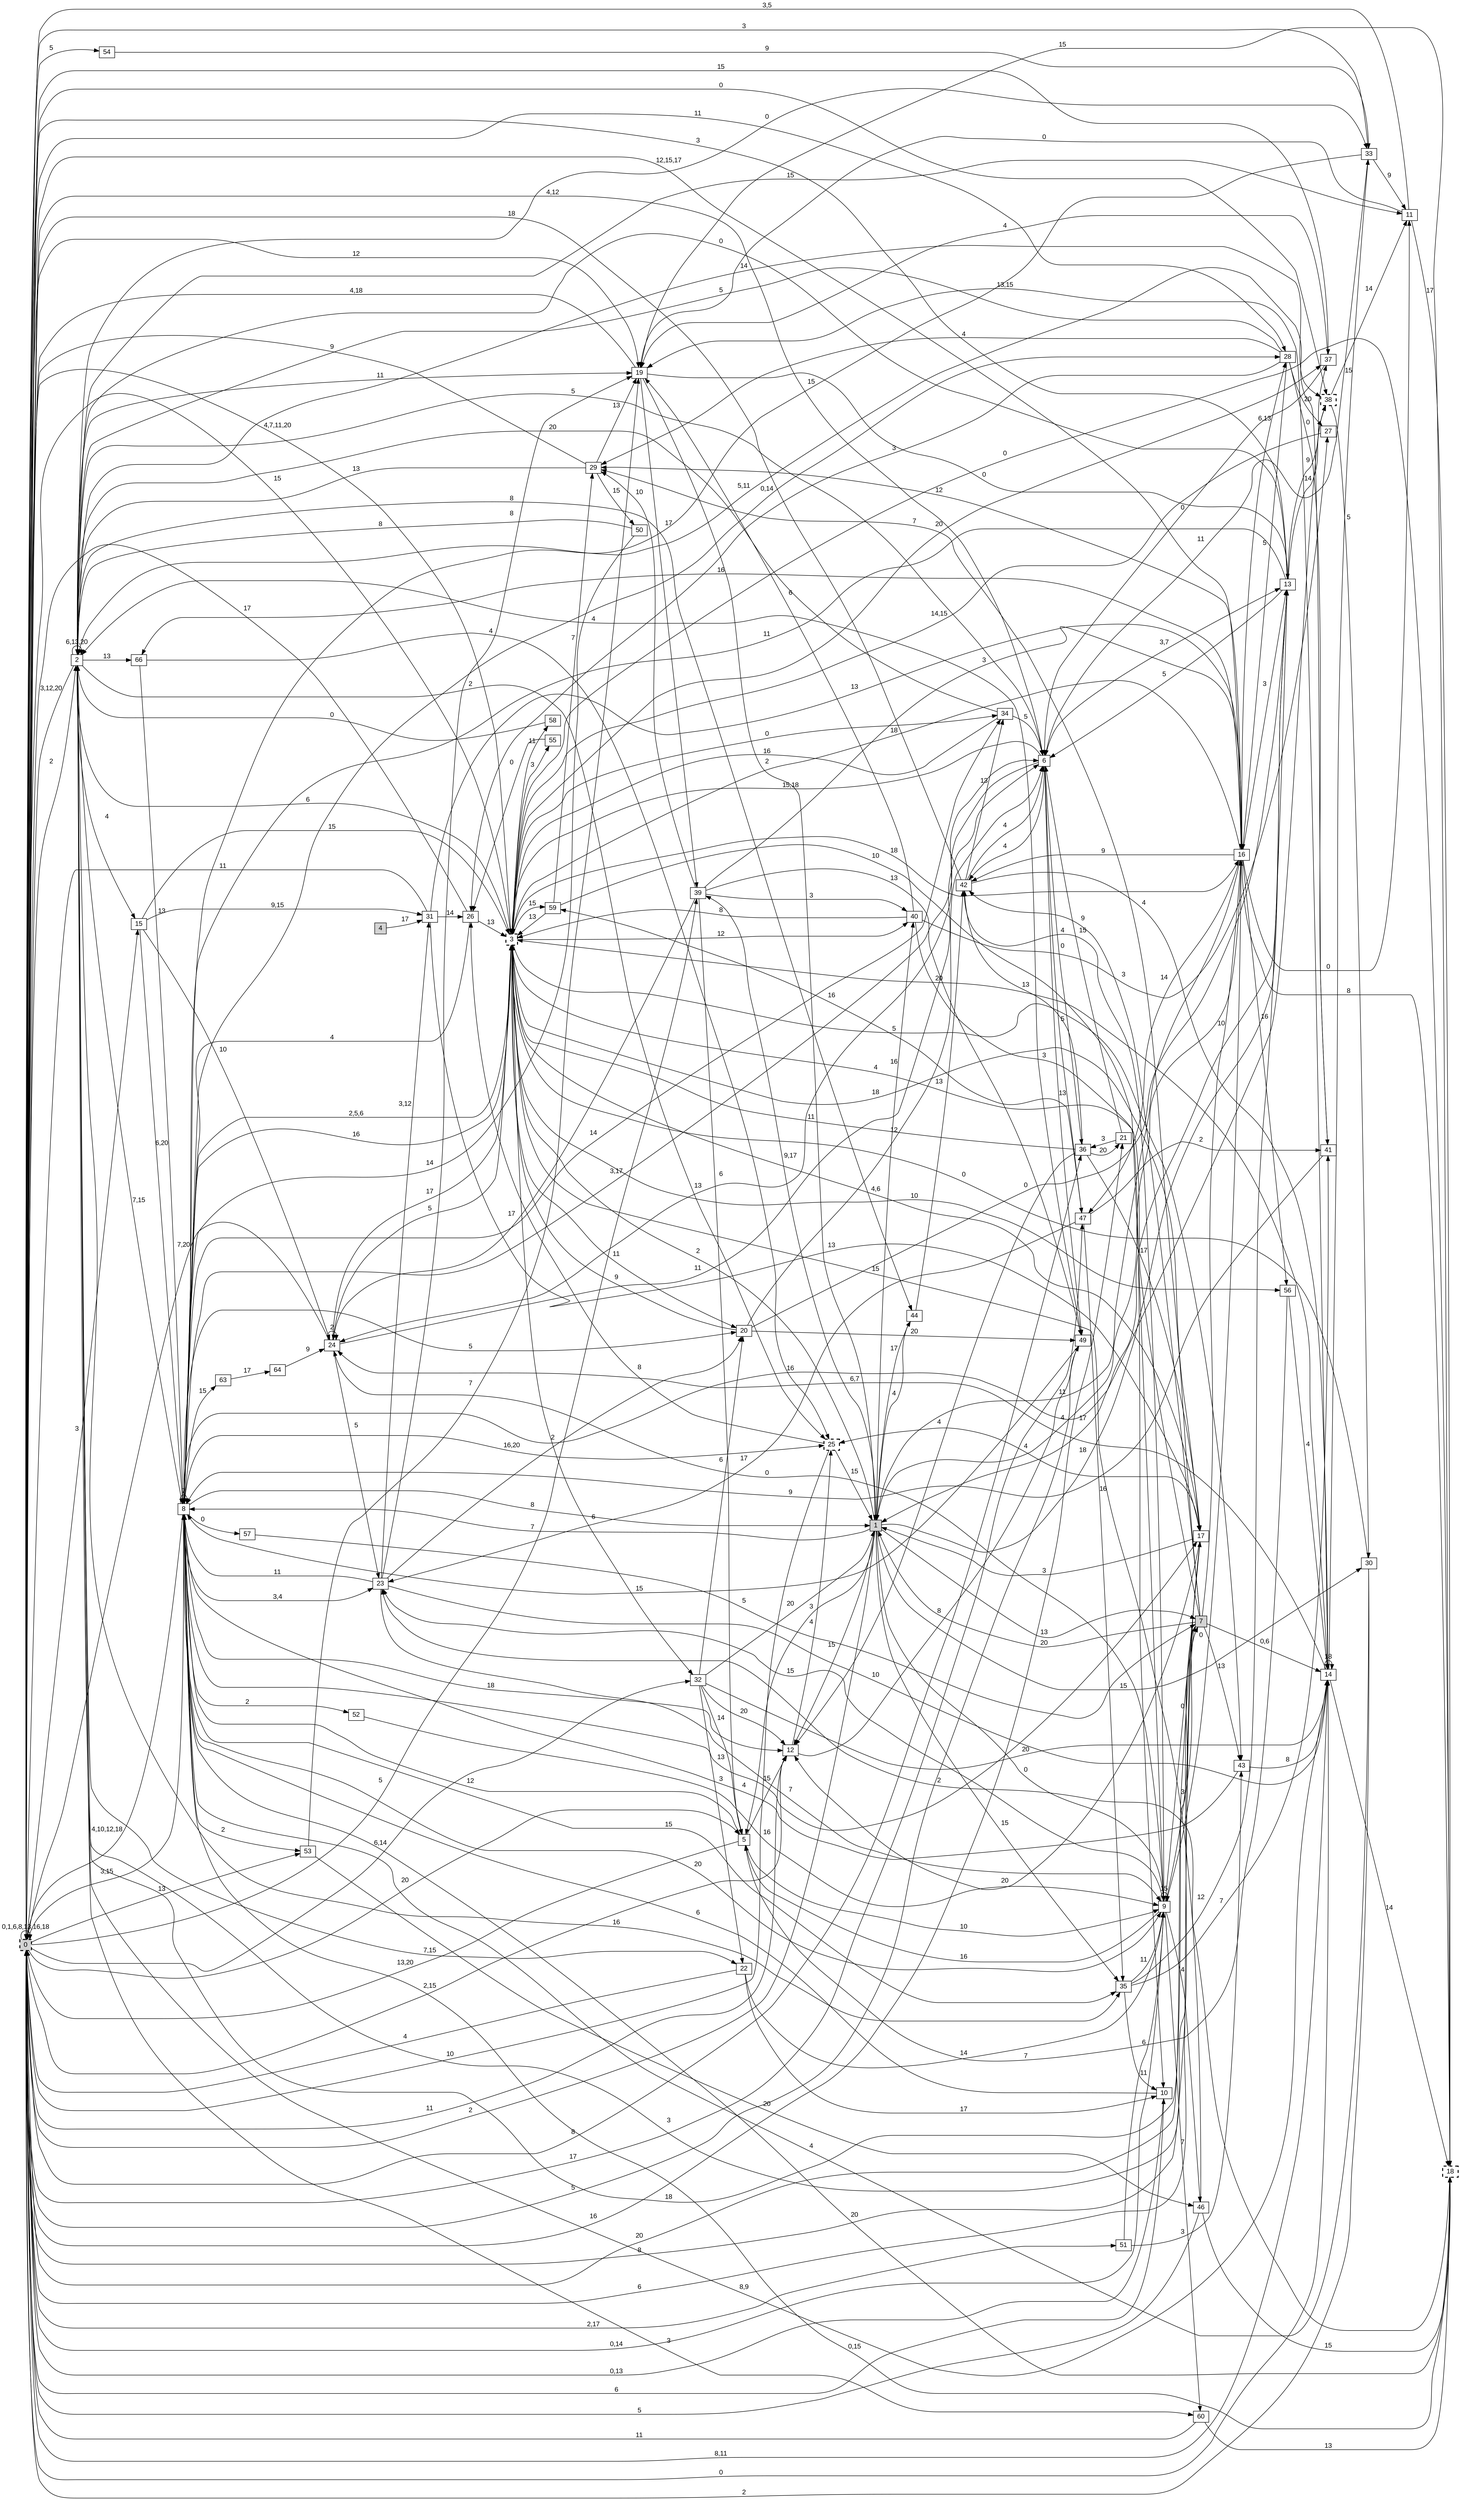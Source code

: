 digraph "NDFA" {
  rankdir=LR
  node [shape=box width=0.1 height=0.1 fontname=Arial]
  edge [fontname=Arial]
/* Estados */
 s0 [label="0" style="filled,bold,dashed"] /* I:1 F:1 D:0 */
 s1 [label="1" style="filled"] /* I:1 F:0 D:0 */
 s2 [label="2" ] /* I:0 F:0 D:0 */
 s3 [label="3" style="bold,dashed"] /* I:0 F:1 D:0 */
 s4 [label="4" style="filled"] /* I:1 F:0 D:0 */
 s5 [label="5" ] /* I:0 F:0 D:0 */
 s6 [label="6" ] /* I:0 F:0 D:0 */
 s7 [label="7" style="filled"] /* I:1 F:0 D:0 */
 s8 [label="8" ] /* I:0 F:0 D:0 */
 s9 [label="9" ] /* I:0 F:0 D:0 */
 s10 [label="10" ] /* I:0 F:0 D:0 */
 s11 [label="11" ] /* I:0 F:0 D:0 */
 s12 [label="12" ] /* I:0 F:0 D:0 */
 s13 [label="13" ] /* I:0 F:0 D:0 */
 s14 [label="14" ] /* I:0 F:0 D:0 */
 s15 [label="15" ] /* I:0 F:0 D:0 */
 s16 [label="16" ] /* I:0 F:0 D:0 */
 s17 [label="17" ] /* I:0 F:0 D:0 */
 s18 [label="18" style="bold,dashed"] /* I:0 F:1 D:0 */
 s19 [label="19" ] /* I:0 F:0 D:0 */
 s20 [label="20" ] /* I:0 F:0 D:0 */
 s21 [label="21" ] /* I:0 F:0 D:0 */
 s22 [label="22" ] /* I:0 F:0 D:0 */
 s23 [label="23" ] /* I:0 F:0 D:0 */
 s24 [label="24" ] /* I:0 F:0 D:0 */
 s25 [label="25" style="bold,dashed"] /* I:0 F:1 D:0 */
 s26 [label="26" ] /* I:0 F:0 D:0 */
 s27 [label="27" ] /* I:0 F:0 D:0 */
 s28 [label="28" ] /* I:0 F:0 D:0 */
 s29 [label="29" ] /* I:0 F:0 D:0 */
 s30 [label="30" ] /* I:0 F:0 D:0 */
 s31 [label="31" ] /* I:0 F:0 D:0 */
 s32 [label="32" ] /* I:0 F:0 D:0 */
 s33 [label="33" ] /* I:0 F:0 D:0 */
 s34 [label="34" ] /* I:0 F:0 D:0 */
 s35 [label="35" ] /* I:0 F:0 D:0 */
 s36 [label="36" ] /* I:0 F:0 D:0 */
 s37 [label="37" ] /* I:0 F:0 D:0 */
 s38 [label="38" style="bold,dashed"] /* I:0 F:1 D:0 */
 s39 [label="39" ] /* I:0 F:0 D:0 */
 s40 [label="40" ] /* I:0 F:0 D:0 */
 s41 [label="41" ] /* I:0 F:0 D:0 */
 s42 [label="42" ] /* I:0 F:0 D:0 */
 s43 [label="43" ] /* I:0 F:0 D:0 */
 s44 [label="44" ] /* I:0 F:0 D:0 */
 s46 [label="46" ] /* I:0 F:0 D:0 */
 s47 [label="47" ] /* I:0 F:0 D:0 */
 s49 [label="49" ] /* I:0 F:0 D:0 */
 s50 [label="50" ] /* I:0 F:0 D:0 */
 s51 [label="51" ] /* I:0 F:0 D:0 */
 s52 [label="52" ] /* I:0 F:0 D:0 */
 s53 [label="53" ] /* I:0 F:0 D:0 */
 s54 [label="54" ] /* I:0 F:0 D:0 */
 s55 [label="55" ] /* I:0 F:0 D:0 */
 s56 [label="56" ] /* I:0 F:0 D:0 */
 s57 [label="57" ] /* I:0 F:0 D:0 */
 s58 [label="58" ] /* I:0 F:0 D:0 */
 s59 [label="59" ] /* I:0 F:0 D:0 */
 s60 [label="60" ] /* I:0 F:0 D:0 */
 s63 [label="63" ] /* I:0 F:0 D:0 */
 s64 [label="64" ] /* I:0 F:0 D:0 */
 s66 [label="66" ] /* I:0 F:0 D:0 */
/* Transiciones */
  s0 -> s0 [label="0,1,6,8,13,16,18"]
  s0 -> s2 [label="2"]
  s0 -> s3 [label="4,7,11,20"]
  s0 -> s5 [label="20"]
  s0 -> s6 [label="4,12"]
  s0 -> s7 [label="6"]
  s0 -> s8 [label="3,15"]
  s0 -> s10 [label="6"]
  s0 -> s12 [label="11"]
  s0 -> s14 [label="0"]
  s0 -> s15 [label="3"]
  s0 -> s16 [label="12,15,17"]
  s0 -> s19 [label="12"]
  s0 -> s21 [label="16"]
  s0 -> s28 [label="11"]
  s0 -> s32 [label="6,14"]
  s0 -> s36 [label="8"]
  s0 -> s37 [label="15"]
  s0 -> s38 [label="0"]
  s0 -> s39 [label="5"]
  s0 -> s47 [label="17"]
  s0 -> s51 [label="2,17"]
  s0 -> s53 [label="13"]
  s0 -> s54 [label="5"]
  s1 -> s0 [label="2"]
  s1 -> s3 [label="2"]
  s1 -> s5 [label="3"]
  s1 -> s7 [label="13"]
  s1 -> s8 [label="7"]
  s1 -> s9 [label="0"]
  s1 -> s12 [label="15"]
  s1 -> s13 [label="18"]
  s1 -> s16 [label="4"]
  s1 -> s30 [label="15"]
  s1 -> s35 [label="15"]
  s1 -> s39 [label="9,17"]
  s1 -> s40 [label="16"]
  s1 -> s44 [label="17"]
  s2 -> s0 [label="3,12,20"]
  s2 -> s2 [label="6,13,20"]
  s2 -> s8 [label="7,15"]
  s2 -> s11 [label="15"]
  s2 -> s14 [label="8,9"]
  s2 -> s15 [label="4"]
  s2 -> s19 [label="11"]
  s2 -> s22 [label="7,15"]
  s2 -> s25 [label="2"]
  s2 -> s33 [label="0"]
  s2 -> s35 [label="16"]
  s2 -> s38 [label="14"]
  s2 -> s44 [label="8"]
  s2 -> s60 [label="3"]
  s2 -> s66 [label="13"]
  s3 -> s0 [label="15"]
  s3 -> s2 [label="6"]
  s3 -> s8 [label="2,5,6"]
  s3 -> s16 [label="18"]
  s3 -> s17 [label="4,6"]
  s3 -> s18 [label="0"]
  s3 -> s20 [label="11"]
  s3 -> s24 [label="5"]
  s3 -> s32 [label="6"]
  s3 -> s34 [label="0"]
  s3 -> s37 [label="20"]
  s3 -> s40 [label="12"]
  s3 -> s43 [label="5"]
  s3 -> s55 [label="3"]
  s3 -> s56 [label="10"]
  s3 -> s58 [label="11"]
  s3 -> s59 [label="15"]
  s4 -> s31 [label="17"]
  s5 -> s0 [label="13,20"]
  s5 -> s8 [label="12"]
  s5 -> s9 [label="10"]
  s5 -> s12 [label="15"]
  s6 -> s2 [label="5"]
  s6 -> s3 [label="15,18"]
  s6 -> s13 [label="3,7"]
  s6 -> s24 [label="13"]
  s6 -> s36 [label="0"]
  s6 -> s42 [label="4"]
  s6 -> s47 [label="5"]
  s6 -> s49 [label="13"]
  s7 -> s0 [label="8"]
  s7 -> s1 [label="20"]
  s7 -> s2 [label="3"]
  s7 -> s3 [label="4"]
  s7 -> s14 [label="0,6"]
  s7 -> s16 [label="10"]
  s7 -> s29 [label="7"]
  s7 -> s42 [label="9"]
  s7 -> s43 [label="13"]
  s8 -> s0 [label="4,10,12,18"]
  s8 -> s1 [label="8"]
  s8 -> s3 [label="16"]
  s8 -> s6 [label="3,17"]
  s8 -> s8 [label="7"]
  s8 -> s9 [label="20"]
  s8 -> s12 [label="18"]
  s8 -> s17 [label="13"]
  s8 -> s18 [label="20"]
  s8 -> s20 [label="5"]
  s8 -> s23 [label="3,4"]
  s8 -> s25 [label="16,20"]
  s8 -> s28 [label="0,14"]
  s8 -> s34 [label="14"]
  s8 -> s35 [label="15"]
  s8 -> s38 [label="16"]
  s8 -> s52 [label="2"]
  s8 -> s53 [label="2"]
  s8 -> s57 [label="0"]
  s8 -> s63 [label="15"]
  s9 -> s0 [label="0,14"]
  s9 -> s5 [label="16"]
  s9 -> s7 [label="3"]
  s9 -> s9 [label="15"]
  s9 -> s17 [label="0"]
  s9 -> s23 [label="15"]
  s9 -> s24 [label="0"]
  s9 -> s46 [label="4"]
  s9 -> s60 [label="7"]
  s10 -> s0 [label="0,13"]
  s10 -> s8 [label="6"]
  s11 -> s0 [label="3,5"]
  s11 -> s18 [label="17"]
  s11 -> s19 [label="0"]
  s12 -> s0 [label="2,15"]
  s12 -> s25 [label="4"]
  s12 -> s49 [label="8"]
  s13 -> s0 [label="3"]
  s13 -> s1 [label="17"]
  s13 -> s2 [label="0"]
  s13 -> s6 [label="5"]
  s13 -> s8 [label="11"]
  s13 -> s37 [label="9"]
  s13 -> s38 [label="14"]
  s14 -> s0 [label="8,11"]
  s14 -> s3 [label="20"]
  s14 -> s14 [label="18"]
  s14 -> s18 [label="14"]
  s14 -> s19 [label="13,15"]
  s14 -> s24 [label="6,7"]
  s14 -> s33 [label="15"]
  s15 -> s3 [label="15"]
  s15 -> s8 [label="6,20"]
  s15 -> s24 [label="10"]
  s15 -> s31 [label="9,15"]
  s16 -> s1 [label="11"]
  s16 -> s3 [label="18"]
  s16 -> s9 [label="0"]
  s16 -> s11 [label="0"]
  s16 -> s13 [label="3"]
  s16 -> s18 [label="8"]
  s16 -> s28 [label="6,13"]
  s16 -> s29 [label="12"]
  s16 -> s42 [label="9"]
  s16 -> s47 [label="14"]
  s16 -> s56 [label="16"]
  s16 -> s66 [label="16"]
  s17 -> s0 [label="20"]
  s17 -> s1 [label="3"]
  s17 -> s2 [label="18"]
  s17 -> s3 [label="18"]
  s17 -> s12 [label="20"]
  s17 -> s25 [label="4"]
  s18 -> s8 [label="0,15"]
  s18 -> s19 [label="15"]
  s18 -> s23 [label="2"]
  s19 -> s0 [label="4,18"]
  s19 -> s1 [label="2"]
  s19 -> s13 [label="0"]
  s19 -> s39 [label="17"]
  s20 -> s3 [label="9"]
  s20 -> s6 [label="12"]
  s20 -> s13 [label="0"]
  s20 -> s49 [label="20"]
  s21 -> s6 [label="15"]
  s21 -> s36 [label="3"]
  s22 -> s0 [label="4"]
  s22 -> s9 [label="14"]
  s22 -> s10 [label="17"]
  s23 -> s8 [label="11"]
  s23 -> s9 [label="7"]
  s23 -> s14 [label="10"]
  s23 -> s19 [label="8"]
  s23 -> s20 [label="2"]
  s23 -> s31 [label="3,12"]
  s24 -> s0 [label="7,20"]
  s24 -> s3 [label="17"]
  s24 -> s6 [label="11"]
  s24 -> s23 [label="5"]
  s24 -> s24 [label="2"]
  s25 -> s0 [label="10"]
  s25 -> s1 [label="15"]
  s25 -> s26 [label="8"]
  s26 -> s0 [label="17"]
  s26 -> s3 [label="13"]
  s26 -> s8 [label="4"]
  s27 -> s3 [label="14,15"]
  s28 -> s2 [label="5"]
  s28 -> s16 [label="5"]
  s28 -> s26 [label="3"]
  s28 -> s27 [label="20"]
  s28 -> s29 [label="4"]
  s28 -> s41 [label="0"]
  s29 -> s0 [label="9"]
  s29 -> s2 [label="13"]
  s29 -> s19 [label="13"]
  s29 -> s50 [label="15"]
  s30 -> s0 [label="2"]
  s30 -> s3 [label="0"]
  s30 -> s8 [label="4"]
  s31 -> s0 [label="11"]
  s31 -> s16 [label="13"]
  s31 -> s17 [label="13"]
  s31 -> s26 [label="14"]
  s32 -> s1 [label="20"]
  s32 -> s5 [label="14"]
  s32 -> s12 [label="20"]
  s32 -> s14 [label="20"]
  s32 -> s20 [label="6"]
  s32 -> s22 [label="3"]
  s33 -> s0 [label="3"]
  s33 -> s6 [label="11"]
  s33 -> s8 [label="15"]
  s33 -> s11 [label="9"]
  s34 -> s2 [label="20"]
  s34 -> s3 [label="16"]
  s34 -> s6 [label="5"]
  s35 -> s9 [label="11"]
  s35 -> s10 [label="11"]
  s35 -> s13 [label="12"]
  s35 -> s41 [label="7"]
  s36 -> s3 [label="11"]
  s36 -> s12 [label="4"]
  s36 -> s17 [label="17"]
  s36 -> s21 [label="20"]
  s36 -> s42 [label="13"]
  s37 -> s6 [label="0"]
  s37 -> s19 [label="4"]
  s38 -> s11 [label="14"]
  s38 -> s30 [label="5"]
  s39 -> s5 [label="6"]
  s39 -> s16 [label="3"]
  s39 -> s24 [label="17"]
  s39 -> s29 [label="10"]
  s39 -> s40 [label="3"]
  s39 -> s49 [label="13"]
  s40 -> s3 [label="8"]
  s40 -> s10 [label="3"]
  s40 -> s19 [label="6"]
  s40 -> s27 [label="3"]
  s41 -> s2 [label="5,11"]
  s41 -> s8 [label="9"]
  s42 -> s0 [label="18"]
  s42 -> s6 [label="4"]
  s42 -> s9 [label="4"]
  s42 -> s14 [label="4"]
  s42 -> s34 [label="13"]
  s43 -> s8 [label="4"]
  s43 -> s14 [label="8"]
  s44 -> s1 [label="4"]
  s44 -> s42 [label="13"]
  s46 -> s0 [label="5"]
  s46 -> s3 [label="15"]
  s46 -> s18 [label="15"]
  s47 -> s23 [label="17"]
  s47 -> s35 [label="16"]
  s47 -> s41 [label="2"]
  s47 -> s59 [label="16"]
  s49 -> s0 [label="5"]
  s49 -> s2 [label="4"]
  s49 -> s8 [label="15"]
  s50 -> s2 [label="8"]
  s50 -> s8 [label="14"]
  s51 -> s9 [label="6"]
  s51 -> s43 [label="3"]
  s52 -> s9 [label="16"]
  s53 -> s19 [label="7"]
  s53 -> s46 [label="20"]
  s54 -> s33 [label="9"]
  s55 -> s26 [label="0"]
  s56 -> s5 [label="7"]
  s56 -> s14 [label="4"]
  s57 -> s7 [label="5"]
  s58 -> s2 [label="0"]
  s59 -> s3 [label="13"]
  s59 -> s9 [label="10"]
  s59 -> s29 [label="7"]
  s60 -> s0 [label="11"]
  s60 -> s18 [label="13"]
  s63 -> s64 [label="17"]
  s64 -> s24 [label="9"]
  s66 -> s8 [label="13"]
  s66 -> s25 [label="4"]
}
